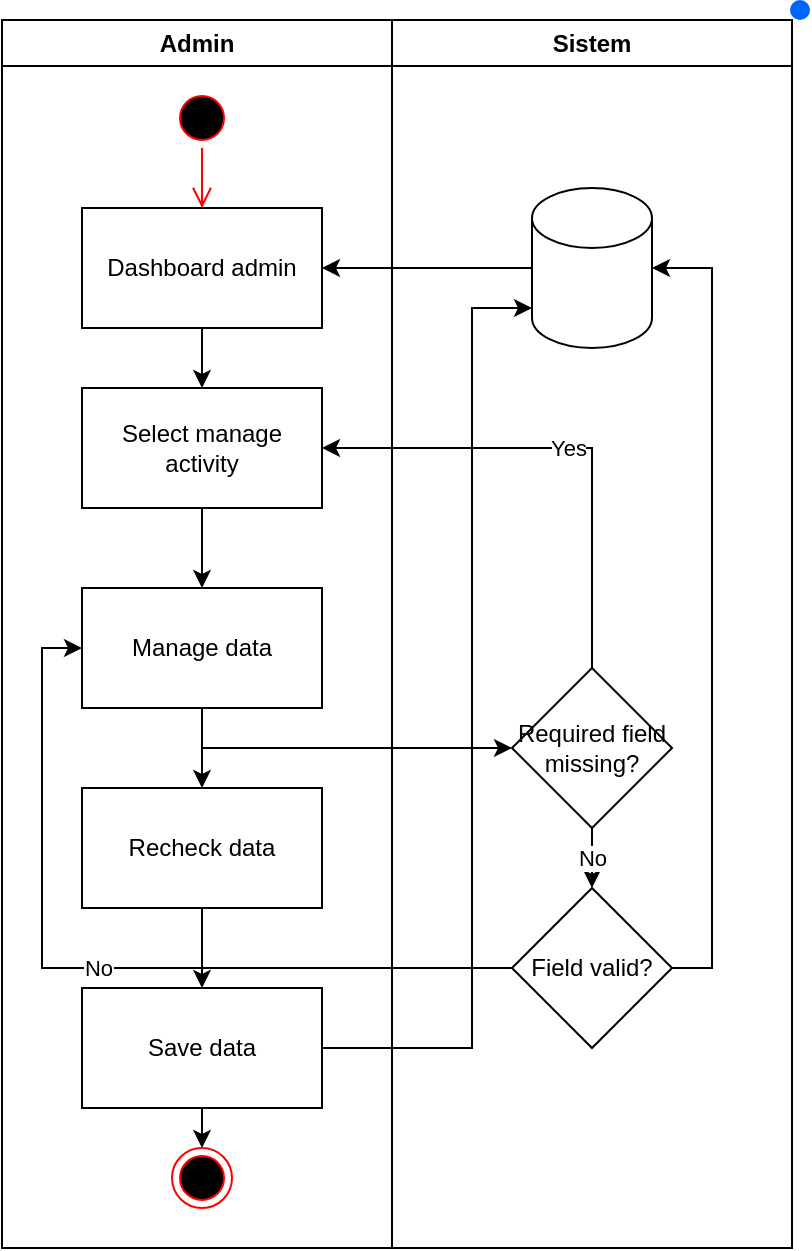<mxfile version="24.8.0" pages="5">
  <diagram id="8tC26ClsEo2-Co0cVKbt" name="Admin">
    <mxGraphModel dx="1323" dy="820" grid="1" gridSize="10" guides="1" tooltips="1" connect="1" arrows="1" fold="1" page="1" pageScale="1" pageWidth="1169" pageHeight="827" math="0" shadow="0">
      <root>
        <mxCell id="0" />
        <mxCell id="1" parent="0" />
        <mxCell id="JwMqxQmt_Y56D5Njat_4-2" value="" style="shape=ellipse;fillColor=#0065FF;strokeColor=none;html=1;sketch=0;" parent="1" vertex="1">
          <mxGeometry x="679" y="116" width="10" height="10" as="geometry" />
        </mxCell>
        <mxCell id="JwMqxQmt_Y56D5Njat_4-5" value="Admin" style="swimlane;whiteSpace=wrap;html=1;startSize=23;" parent="1" vertex="1">
          <mxGeometry x="285" y="126" width="195" height="614" as="geometry" />
        </mxCell>
        <mxCell id="JwMqxQmt_Y56D5Njat_4-1" style="rounded=0;orthogonalLoop=1;jettySize=auto;html=1;entryX=0.5;entryY=0;entryDx=0;entryDy=0;" parent="JwMqxQmt_Y56D5Njat_4-5" target="JwMqxQmt_Y56D5Njat_4-6" edge="1">
          <mxGeometry relative="1" as="geometry">
            <mxPoint x="505" y="158" as="targetPoint" />
            <mxPoint x="100" y="128" as="sourcePoint" />
          </mxGeometry>
        </mxCell>
        <mxCell id="JwMqxQmt_Y56D5Njat_4-33" style="edgeStyle=orthogonalEdgeStyle;rounded=0;orthogonalLoop=1;jettySize=auto;html=1;exitX=0.5;exitY=1;exitDx=0;exitDy=0;entryX=0.5;entryY=0;entryDx=0;entryDy=0;" parent="JwMqxQmt_Y56D5Njat_4-5" source="JwMqxQmt_Y56D5Njat_4-6" target="JwMqxQmt_Y56D5Njat_4-29" edge="1">
          <mxGeometry relative="1" as="geometry" />
        </mxCell>
        <mxCell id="JwMqxQmt_Y56D5Njat_4-6" value="Dashboard admin" style="rounded=0;whiteSpace=wrap;html=1;" parent="JwMqxQmt_Y56D5Njat_4-5" vertex="1">
          <mxGeometry x="40" y="94" width="120" height="60" as="geometry" />
        </mxCell>
        <mxCell id="JwMqxQmt_Y56D5Njat_4-34" style="edgeStyle=orthogonalEdgeStyle;rounded=0;orthogonalLoop=1;jettySize=auto;html=1;exitX=0.5;exitY=1;exitDx=0;exitDy=0;entryX=0.5;entryY=0;entryDx=0;entryDy=0;" parent="JwMqxQmt_Y56D5Njat_4-5" source="JwMqxQmt_Y56D5Njat_4-29" target="JwMqxQmt_Y56D5Njat_4-30" edge="1">
          <mxGeometry relative="1" as="geometry" />
        </mxCell>
        <mxCell id="JwMqxQmt_Y56D5Njat_4-29" value="Select manage activity" style="rounded=0;whiteSpace=wrap;html=1;" parent="JwMqxQmt_Y56D5Njat_4-5" vertex="1">
          <mxGeometry x="40" y="184" width="120" height="60" as="geometry" />
        </mxCell>
        <mxCell id="1XRgQqs-UzZ-bd271j_c-6" style="edgeStyle=orthogonalEdgeStyle;rounded=0;orthogonalLoop=1;jettySize=auto;html=1;exitX=0.5;exitY=1;exitDx=0;exitDy=0;entryX=0.5;entryY=0;entryDx=0;entryDy=0;" edge="1" parent="JwMqxQmt_Y56D5Njat_4-5" source="JwMqxQmt_Y56D5Njat_4-30" target="1XRgQqs-UzZ-bd271j_c-5">
          <mxGeometry relative="1" as="geometry" />
        </mxCell>
        <mxCell id="JwMqxQmt_Y56D5Njat_4-30" value="Manage data" style="rounded=0;whiteSpace=wrap;html=1;" parent="JwMqxQmt_Y56D5Njat_4-5" vertex="1">
          <mxGeometry x="40" y="284" width="120" height="60" as="geometry" />
        </mxCell>
        <mxCell id="1XRgQqs-UzZ-bd271j_c-1" value="" style="ellipse;html=1;shape=startState;fillColor=#000000;strokeColor=#ff0000;" vertex="1" parent="JwMqxQmt_Y56D5Njat_4-5">
          <mxGeometry x="85" y="34" width="30" height="30" as="geometry" />
        </mxCell>
        <mxCell id="1XRgQqs-UzZ-bd271j_c-2" value="" style="edgeStyle=orthogonalEdgeStyle;html=1;verticalAlign=bottom;endArrow=open;endSize=8;strokeColor=#ff0000;rounded=0;entryX=0.5;entryY=0;entryDx=0;entryDy=0;" edge="1" source="1XRgQqs-UzZ-bd271j_c-1" parent="JwMqxQmt_Y56D5Njat_4-5" target="JwMqxQmt_Y56D5Njat_4-6">
          <mxGeometry relative="1" as="geometry">
            <mxPoint x="100" y="104" as="targetPoint" />
          </mxGeometry>
        </mxCell>
        <mxCell id="1XRgQqs-UzZ-bd271j_c-8" style="edgeStyle=orthogonalEdgeStyle;rounded=0;orthogonalLoop=1;jettySize=auto;html=1;exitX=0.5;exitY=1;exitDx=0;exitDy=0;entryX=0.5;entryY=0;entryDx=0;entryDy=0;" edge="1" parent="JwMqxQmt_Y56D5Njat_4-5" source="1XRgQqs-UzZ-bd271j_c-5" target="1XRgQqs-UzZ-bd271j_c-7">
          <mxGeometry relative="1" as="geometry" />
        </mxCell>
        <mxCell id="1XRgQqs-UzZ-bd271j_c-5" value="Recheck data" style="rounded=0;whiteSpace=wrap;html=1;" vertex="1" parent="JwMqxQmt_Y56D5Njat_4-5">
          <mxGeometry x="40" y="384" width="120" height="60" as="geometry" />
        </mxCell>
        <mxCell id="1XRgQqs-UzZ-bd271j_c-10" style="edgeStyle=orthogonalEdgeStyle;rounded=0;orthogonalLoop=1;jettySize=auto;html=1;exitX=0.5;exitY=1;exitDx=0;exitDy=0;entryX=0.5;entryY=0;entryDx=0;entryDy=0;" edge="1" parent="JwMqxQmt_Y56D5Njat_4-5" source="1XRgQqs-UzZ-bd271j_c-7" target="1XRgQqs-UzZ-bd271j_c-9">
          <mxGeometry relative="1" as="geometry" />
        </mxCell>
        <mxCell id="1XRgQqs-UzZ-bd271j_c-7" value="Save data" style="rounded=0;whiteSpace=wrap;html=1;" vertex="1" parent="JwMqxQmt_Y56D5Njat_4-5">
          <mxGeometry x="40" y="484" width="120" height="60" as="geometry" />
        </mxCell>
        <mxCell id="1XRgQqs-UzZ-bd271j_c-9" value="" style="ellipse;html=1;shape=endState;fillColor=#000000;strokeColor=#ff0000;" vertex="1" parent="JwMqxQmt_Y56D5Njat_4-5">
          <mxGeometry x="85" y="564" width="30" height="30" as="geometry" />
        </mxCell>
        <mxCell id="JwMqxQmt_Y56D5Njat_4-8" value="Sistem" style="swimlane;whiteSpace=wrap;html=1;startSize=23;" parent="1" vertex="1">
          <mxGeometry x="480" y="126" width="200" height="614" as="geometry" />
        </mxCell>
        <mxCell id="JwMqxQmt_Y56D5Njat_4-43" value="" style="shape=cylinder3;whiteSpace=wrap;html=1;boundedLbl=1;backgroundOutline=1;size=15;" parent="JwMqxQmt_Y56D5Njat_4-8" vertex="1">
          <mxGeometry x="70" y="84.004" width="60" height="80" as="geometry" />
        </mxCell>
        <mxCell id="JwMqxQmt_Y56D5Njat_4-31" value="Required field missing?" style="rhombus;whiteSpace=wrap;html=1;" parent="JwMqxQmt_Y56D5Njat_4-8" vertex="1">
          <mxGeometry x="60" y="324" width="80" height="80" as="geometry" />
        </mxCell>
        <mxCell id="JwMqxQmt_Y56D5Njat_4-36" value="Field valid?" style="rhombus;whiteSpace=wrap;html=1;" parent="JwMqxQmt_Y56D5Njat_4-8" vertex="1">
          <mxGeometry x="60" y="434" width="80" height="80" as="geometry" />
        </mxCell>
        <mxCell id="1XRgQqs-UzZ-bd271j_c-4" style="edgeStyle=orthogonalEdgeStyle;rounded=0;orthogonalLoop=1;jettySize=auto;html=1;exitX=1;exitY=0.5;exitDx=0;exitDy=0;entryX=1;entryY=0.5;entryDx=0;entryDy=0;entryPerimeter=0;" edge="1" parent="JwMqxQmt_Y56D5Njat_4-8" source="JwMqxQmt_Y56D5Njat_4-36" target="JwMqxQmt_Y56D5Njat_4-43">
          <mxGeometry relative="1" as="geometry" />
        </mxCell>
        <mxCell id="JwMqxQmt_Y56D5Njat_4-37" value="No" style="edgeStyle=orthogonalEdgeStyle;rounded=0;orthogonalLoop=1;jettySize=auto;html=1;exitX=0.5;exitY=1;exitDx=0;exitDy=0;entryX=0.5;entryY=0;entryDx=0;entryDy=0;" parent="JwMqxQmt_Y56D5Njat_4-8" source="JwMqxQmt_Y56D5Njat_4-31" target="JwMqxQmt_Y56D5Njat_4-36" edge="1">
          <mxGeometry relative="1" as="geometry" />
        </mxCell>
        <mxCell id="1XRgQqs-UzZ-bd271j_c-3" style="edgeStyle=orthogonalEdgeStyle;rounded=0;orthogonalLoop=1;jettySize=auto;html=1;exitX=0;exitY=0.5;exitDx=0;exitDy=0;exitPerimeter=0;entryX=1;entryY=0.5;entryDx=0;entryDy=0;" edge="1" parent="1" source="JwMqxQmt_Y56D5Njat_4-43" target="JwMqxQmt_Y56D5Njat_4-6">
          <mxGeometry relative="1" as="geometry" />
        </mxCell>
        <mxCell id="JwMqxQmt_Y56D5Njat_4-32" value="Yes" style="edgeStyle=orthogonalEdgeStyle;rounded=0;orthogonalLoop=1;jettySize=auto;html=1;exitX=0.5;exitY=0;exitDx=0;exitDy=0;entryX=1;entryY=0.5;entryDx=0;entryDy=0;" parent="1" source="JwMqxQmt_Y56D5Njat_4-31" target="JwMqxQmt_Y56D5Njat_4-29" edge="1">
          <mxGeometry relative="1" as="geometry" />
        </mxCell>
        <mxCell id="JwMqxQmt_Y56D5Njat_4-35" style="edgeStyle=orthogonalEdgeStyle;rounded=0;orthogonalLoop=1;jettySize=auto;html=1;exitX=0.5;exitY=1;exitDx=0;exitDy=0;entryX=0;entryY=0.5;entryDx=0;entryDy=0;" parent="1" source="JwMqxQmt_Y56D5Njat_4-30" target="JwMqxQmt_Y56D5Njat_4-31" edge="1">
          <mxGeometry relative="1" as="geometry" />
        </mxCell>
        <mxCell id="JwMqxQmt_Y56D5Njat_4-48" value="No" style="edgeStyle=orthogonalEdgeStyle;rounded=0;orthogonalLoop=1;jettySize=auto;html=1;exitX=0;exitY=0.5;exitDx=0;exitDy=0;entryX=0;entryY=0.5;entryDx=0;entryDy=0;" parent="1" source="JwMqxQmt_Y56D5Njat_4-36" target="JwMqxQmt_Y56D5Njat_4-30" edge="1">
          <mxGeometry relative="1" as="geometry" />
        </mxCell>
        <mxCell id="1XRgQqs-UzZ-bd271j_c-11" style="edgeStyle=orthogonalEdgeStyle;rounded=0;orthogonalLoop=1;jettySize=auto;html=1;exitX=1;exitY=0.5;exitDx=0;exitDy=0;" edge="1" parent="1" source="1XRgQqs-UzZ-bd271j_c-7" target="JwMqxQmt_Y56D5Njat_4-43">
          <mxGeometry relative="1" as="geometry">
            <Array as="points">
              <mxPoint x="520" y="640" />
              <mxPoint x="520" y="270" />
            </Array>
          </mxGeometry>
        </mxCell>
      </root>
    </mxGraphModel>
  </diagram>
  <diagram id="e9x-ypCDZqfsR1Ki2qau" name="Master/Manager">
    <mxGraphModel dx="2269" dy="1406" grid="1" gridSize="10" guides="1" tooltips="1" connect="1" arrows="1" fold="1" page="1" pageScale="1" pageWidth="1169" pageHeight="827" math="0" shadow="0">
      <root>
        <mxCell id="0" />
        <mxCell id="1" parent="0" />
        <mxCell id="AsC6y36t0QVWrOdWewEa-1" style="rounded=0;orthogonalLoop=1;jettySize=auto;html=1;entryX=0.5;entryY=0;entryDx=0;entryDy=0;" edge="1" parent="1" target="AsC6y36t0QVWrOdWewEa-5">
          <mxGeometry relative="1" as="geometry">
            <mxPoint x="790" y="365" as="targetPoint" />
            <mxPoint x="385" y="335" as="sourcePoint" />
          </mxGeometry>
        </mxCell>
        <mxCell id="AsC6y36t0QVWrOdWewEa-2" value="" style="shape=ellipse;fillColor=#0065FF;strokeColor=none;html=1;sketch=0;" vertex="1" parent="1">
          <mxGeometry x="679" y="236" width="10" height="10" as="geometry" />
        </mxCell>
        <mxCell id="AsC6y36t0QVWrOdWewEa-3" value="Master" style="swimlane;whiteSpace=wrap;html=1;startSize=23;" vertex="1" parent="1">
          <mxGeometry x="285" y="246" width="200" height="364" as="geometry" />
        </mxCell>
        <mxCell id="AsC6y36t0QVWrOdWewEa-4" style="edgeStyle=orthogonalEdgeStyle;rounded=0;orthogonalLoop=1;jettySize=auto;html=1;exitX=0.5;exitY=1;exitDx=0;exitDy=0;entryX=0.5;entryY=0;entryDx=0;entryDy=0;" edge="1" parent="AsC6y36t0QVWrOdWewEa-3" source="AsC6y36t0QVWrOdWewEa-5" target="AsC6y36t0QVWrOdWewEa-7">
          <mxGeometry relative="1" as="geometry" />
        </mxCell>
        <mxCell id="AsC6y36t0QVWrOdWewEa-5" value="Dashboard master" style="rounded=0;whiteSpace=wrap;html=1;" vertex="1" parent="AsC6y36t0QVWrOdWewEa-3">
          <mxGeometry x="40" y="55" width="120" height="60" as="geometry" />
        </mxCell>
        <mxCell id="AsC6y36t0QVWrOdWewEa-6" style="edgeStyle=orthogonalEdgeStyle;rounded=0;orthogonalLoop=1;jettySize=auto;html=1;exitX=0.5;exitY=1;exitDx=0;exitDy=0;entryX=0.5;entryY=0;entryDx=0;entryDy=0;" edge="1" parent="AsC6y36t0QVWrOdWewEa-3" source="AsC6y36t0QVWrOdWewEa-7" target="AsC6y36t0QVWrOdWewEa-8">
          <mxGeometry relative="1" as="geometry" />
        </mxCell>
        <mxCell id="AsC6y36t0QVWrOdWewEa-7" value="Get all data employee and admin" style="rounded=0;whiteSpace=wrap;html=1;" vertex="1" parent="AsC6y36t0QVWrOdWewEa-3">
          <mxGeometry x="40" y="152" width="120" height="60" as="geometry" />
        </mxCell>
        <mxCell id="AsC6y36t0QVWrOdWewEa-8" value="Print report" style="rounded=0;whiteSpace=wrap;html=1;" vertex="1" parent="AsC6y36t0QVWrOdWewEa-3">
          <mxGeometry x="40" y="245" width="120" height="60" as="geometry" />
        </mxCell>
        <mxCell id="AsC6y36t0QVWrOdWewEa-9" value="Sistem" style="swimlane;whiteSpace=wrap;html=1;startSize=23;" vertex="1" parent="1">
          <mxGeometry x="485" y="246" width="200" height="364" as="geometry" />
        </mxCell>
        <mxCell id="AsC6y36t0QVWrOdWewEa-13" value="Get data" style="rounded=0;whiteSpace=wrap;html=1;" vertex="1" parent="AsC6y36t0QVWrOdWewEa-9">
          <mxGeometry x="40" y="55" width="120" height="60" as="geometry" />
        </mxCell>
        <mxCell id="AsC6y36t0QVWrOdWewEa-14" value="Database" style="swimlane;whiteSpace=wrap;html=1;startSize=23;" vertex="1" parent="1">
          <mxGeometry x="685" y="246" width="200" height="364" as="geometry" />
        </mxCell>
        <mxCell id="AsC6y36t0QVWrOdWewEa-16" value="" style="shape=cylinder3;whiteSpace=wrap;html=1;boundedLbl=1;backgroundOutline=1;size=15;" vertex="1" parent="AsC6y36t0QVWrOdWewEa-14">
          <mxGeometry x="70" y="45.004" width="60" height="80" as="geometry" />
        </mxCell>
        <mxCell id="AsC6y36t0QVWrOdWewEa-21" style="edgeStyle=orthogonalEdgeStyle;rounded=0;orthogonalLoop=1;jettySize=auto;html=1;exitX=0;exitY=0.5;exitDx=0;exitDy=0;entryX=1;entryY=0.5;entryDx=0;entryDy=0;" edge="1" parent="1" source="AsC6y36t0QVWrOdWewEa-13" target="AsC6y36t0QVWrOdWewEa-5">
          <mxGeometry relative="1" as="geometry" />
        </mxCell>
        <mxCell id="AsC6y36t0QVWrOdWewEa-22" style="edgeStyle=orthogonalEdgeStyle;rounded=0;orthogonalLoop=1;jettySize=auto;html=1;exitX=0;exitY=0.5;exitDx=0;exitDy=0;exitPerimeter=0;" edge="1" parent="1" source="AsC6y36t0QVWrOdWewEa-16" target="AsC6y36t0QVWrOdWewEa-13">
          <mxGeometry relative="1" as="geometry" />
        </mxCell>
        <mxCell id="AsC6y36t0QVWrOdWewEa-24" style="rounded=0;orthogonalLoop=1;jettySize=auto;html=1;entryX=0.5;entryY=0;entryDx=0;entryDy=0;" edge="1" target="AsC6y36t0QVWrOdWewEa-28" parent="1">
          <mxGeometry relative="1" as="geometry">
            <mxPoint x="790" y="1157" as="targetPoint" />
            <mxPoint x="385" y="1127" as="sourcePoint" />
          </mxGeometry>
        </mxCell>
        <mxCell id="AsC6y36t0QVWrOdWewEa-25" value="" style="shape=ellipse;fillColor=#0065FF;strokeColor=none;html=1;sketch=0;" vertex="1" parent="1">
          <mxGeometry x="679" y="1028" width="10" height="10" as="geometry" />
        </mxCell>
        <mxCell id="AsC6y36t0QVWrOdWewEa-26" value="Master" style="swimlane;whiteSpace=wrap;html=1;startSize=23;" vertex="1" parent="1">
          <mxGeometry x="285" y="1038" width="200" height="446" as="geometry" />
        </mxCell>
        <mxCell id="AsC6y36t0QVWrOdWewEa-27" style="edgeStyle=orthogonalEdgeStyle;rounded=0;orthogonalLoop=1;jettySize=auto;html=1;exitX=0.5;exitY=1;exitDx=0;exitDy=0;entryX=0.5;entryY=0;entryDx=0;entryDy=0;" edge="1" parent="AsC6y36t0QVWrOdWewEa-26" source="AsC6y36t0QVWrOdWewEa-28" target="AsC6y36t0QVWrOdWewEa-30">
          <mxGeometry relative="1" as="geometry" />
        </mxCell>
        <mxCell id="AsC6y36t0QVWrOdWewEa-28" value="Dashboard master" style="rounded=0;whiteSpace=wrap;html=1;" vertex="1" parent="AsC6y36t0QVWrOdWewEa-26">
          <mxGeometry x="40" y="55" width="120" height="60" as="geometry" />
        </mxCell>
        <mxCell id="AsC6y36t0QVWrOdWewEa-29" style="edgeStyle=orthogonalEdgeStyle;rounded=0;orthogonalLoop=1;jettySize=auto;html=1;exitX=0.5;exitY=1;exitDx=0;exitDy=0;entryX=0.5;entryY=0;entryDx=0;entryDy=0;" edge="1" parent="AsC6y36t0QVWrOdWewEa-26" source="AsC6y36t0QVWrOdWewEa-30" target="AsC6y36t0QVWrOdWewEa-31">
          <mxGeometry relative="1" as="geometry" />
        </mxCell>
        <mxCell id="AsC6y36t0QVWrOdWewEa-30" value="Select manage activity" style="rounded=0;whiteSpace=wrap;html=1;" vertex="1" parent="AsC6y36t0QVWrOdWewEa-26">
          <mxGeometry x="40" y="152" width="120" height="60" as="geometry" />
        </mxCell>
        <mxCell id="AsC6y36t0QVWrOdWewEa-31" value="Input data" style="rounded=0;whiteSpace=wrap;html=1;" vertex="1" parent="AsC6y36t0QVWrOdWewEa-26">
          <mxGeometry x="40" y="245" width="120" height="60" as="geometry" />
        </mxCell>
        <mxCell id="AsC6y36t0QVWrOdWewEa-32" value="Sistem" style="swimlane;whiteSpace=wrap;html=1;startSize=23;" vertex="1" parent="1">
          <mxGeometry x="485" y="1038" width="200" height="446" as="geometry" />
        </mxCell>
        <mxCell id="AsC6y36t0QVWrOdWewEa-33" value="Get data admin" style="rounded=0;whiteSpace=wrap;html=1;" vertex="1" parent="AsC6y36t0QVWrOdWewEa-32">
          <mxGeometry x="40" y="55" width="120" height="60" as="geometry" />
        </mxCell>
        <mxCell id="S3o3vnk59QfBuqaLHHI7-1" value="Required field missing?" style="rhombus;whiteSpace=wrap;html=1;" vertex="1" parent="AsC6y36t0QVWrOdWewEa-32">
          <mxGeometry x="60" y="346" width="80" height="80" as="geometry" />
        </mxCell>
        <mxCell id="AsC6y36t0QVWrOdWewEa-34" value="Database" style="swimlane;whiteSpace=wrap;html=1;startSize=23;" vertex="1" parent="1">
          <mxGeometry x="685" y="1038" width="200" height="446" as="geometry" />
        </mxCell>
        <mxCell id="AsC6y36t0QVWrOdWewEa-35" value="" style="shape=cylinder3;whiteSpace=wrap;html=1;boundedLbl=1;backgroundOutline=1;size=15;" vertex="1" parent="AsC6y36t0QVWrOdWewEa-34">
          <mxGeometry x="70" y="45.004" width="60" height="80" as="geometry" />
        </mxCell>
        <mxCell id="S3o3vnk59QfBuqaLHHI7-3" value="Save data" style="rounded=0;whiteSpace=wrap;html=1;" vertex="1" parent="AsC6y36t0QVWrOdWewEa-34">
          <mxGeometry x="40" y="356" width="120" height="60" as="geometry" />
        </mxCell>
        <mxCell id="S3o3vnk59QfBuqaLHHI7-4" style="edgeStyle=orthogonalEdgeStyle;rounded=0;orthogonalLoop=1;jettySize=auto;html=1;exitX=0.5;exitY=0;exitDx=0;exitDy=0;entryX=0.5;entryY=1;entryDx=0;entryDy=0;entryPerimeter=0;" edge="1" parent="AsC6y36t0QVWrOdWewEa-34" source="S3o3vnk59QfBuqaLHHI7-3" target="AsC6y36t0QVWrOdWewEa-35">
          <mxGeometry relative="1" as="geometry" />
        </mxCell>
        <mxCell id="AsC6y36t0QVWrOdWewEa-36" style="edgeStyle=orthogonalEdgeStyle;rounded=0;orthogonalLoop=1;jettySize=auto;html=1;exitX=0;exitY=0.5;exitDx=0;exitDy=0;entryX=1;entryY=0.5;entryDx=0;entryDy=0;" edge="1" source="AsC6y36t0QVWrOdWewEa-33" target="AsC6y36t0QVWrOdWewEa-28" parent="1">
          <mxGeometry relative="1" as="geometry" />
        </mxCell>
        <mxCell id="AsC6y36t0QVWrOdWewEa-37" style="edgeStyle=orthogonalEdgeStyle;rounded=0;orthogonalLoop=1;jettySize=auto;html=1;exitX=0;exitY=0.5;exitDx=0;exitDy=0;exitPerimeter=0;" edge="1" source="AsC6y36t0QVWrOdWewEa-35" target="AsC6y36t0QVWrOdWewEa-33" parent="1">
          <mxGeometry relative="1" as="geometry" />
        </mxCell>
        <mxCell id="AsC6y36t0QVWrOdWewEa-38" value="Print Report" style="text;html=1;align=center;verticalAlign=middle;whiteSpace=wrap;rounded=0;" vertex="1" parent="1">
          <mxGeometry x="535" y="216" width="100" height="30" as="geometry" />
        </mxCell>
        <mxCell id="AsC6y36t0QVWrOdWewEa-39" value="Manage admin" style="text;html=1;align=center;verticalAlign=middle;whiteSpace=wrap;rounded=0;" vertex="1" parent="1">
          <mxGeometry x="535" y="998" width="100" height="30" as="geometry" />
        </mxCell>
        <mxCell id="S3o3vnk59QfBuqaLHHI7-6" style="edgeStyle=orthogonalEdgeStyle;rounded=0;orthogonalLoop=1;jettySize=auto;html=1;exitX=0.5;exitY=1;exitDx=0;exitDy=0;entryX=0.5;entryY=0;entryDx=0;entryDy=0;" edge="1" parent="1" source="AsC6y36t0QVWrOdWewEa-31" target="S3o3vnk59QfBuqaLHHI7-1">
          <mxGeometry relative="1" as="geometry" />
        </mxCell>
        <mxCell id="S3o3vnk59QfBuqaLHHI7-10" value="No" style="edgeStyle=orthogonalEdgeStyle;rounded=0;orthogonalLoop=1;jettySize=auto;html=1;exitX=1;exitY=0.5;exitDx=0;exitDy=0;entryX=0;entryY=0.5;entryDx=0;entryDy=0;" edge="1" parent="1" source="S3o3vnk59QfBuqaLHHI7-1" target="S3o3vnk59QfBuqaLHHI7-3">
          <mxGeometry relative="1" as="geometry" />
        </mxCell>
        <mxCell id="S3o3vnk59QfBuqaLHHI7-11" value="Yes" style="edgeStyle=orthogonalEdgeStyle;rounded=0;orthogonalLoop=1;jettySize=auto;html=1;exitX=0;exitY=0.5;exitDx=0;exitDy=0;entryX=0;entryY=0.5;entryDx=0;entryDy=0;" edge="1" parent="1" source="S3o3vnk59QfBuqaLHHI7-1" target="AsC6y36t0QVWrOdWewEa-31">
          <mxGeometry relative="1" as="geometry" />
        </mxCell>
      </root>
    </mxGraphModel>
  </diagram>
  <diagram name="Login" id="3whUmSvMhyh-sEe3zOAG">
    <mxGraphModel dx="794" dy="492" grid="1" gridSize="10" guides="1" tooltips="1" connect="1" arrows="1" fold="1" page="1" pageScale="1" pageWidth="1169" pageHeight="827" background="#ffffff" math="0" shadow="0">
      <root>
        <mxCell id="0" />
        <mxCell id="1" parent="0" />
        <mxCell id="QMxyw_xBsR0rf_ZR0Ty5-9" style="rounded=0;orthogonalLoop=1;jettySize=auto;html=1;entryX=0.5;entryY=0;entryDx=0;entryDy=0;" parent="1" target="QMxyw_xBsR0rf_ZR0Ty5-11" edge="1">
          <mxGeometry relative="1" as="geometry">
            <mxPoint x="790" y="154" as="targetPoint" />
            <mxPoint x="385" y="124" as="sourcePoint" />
          </mxGeometry>
        </mxCell>
        <mxCell id="QMxyw_xBsR0rf_ZR0Ty5-3" value="" style="shape=ellipse;fillColor=#0065FF;strokeColor=none;html=1;sketch=0;" parent="1" vertex="1">
          <mxGeometry x="679" y="44" width="10" height="10" as="geometry" />
        </mxCell>
        <mxCell id="QMxyw_xBsR0rf_ZR0Ty5-10" style="edgeStyle=orthogonalEdgeStyle;rounded=0;orthogonalLoop=1;jettySize=auto;html=1;exitX=0.5;exitY=1;exitDx=0;exitDy=0;entryX=0.5;entryY=0;entryDx=0;entryDy=0;" parent="1" source="QMxyw_xBsR0rf_ZR0Ty5-5" target="QMxyw_xBsR0rf_ZR0Ty5-7" edge="1">
          <mxGeometry relative="1" as="geometry">
            <Array as="points">
              <mxPoint x="775" y="264" />
              <mxPoint x="585" y="264" />
            </Array>
          </mxGeometry>
        </mxCell>
        <mxCell id="QMxyw_xBsR0rf_ZR0Ty5-16" value="Yes" style="edgeLabel;html=1;align=center;verticalAlign=middle;resizable=0;points=[];" parent="QMxyw_xBsR0rf_ZR0Ty5-10" vertex="1" connectable="0">
          <mxGeometry x="-0.352" y="1" relative="1" as="geometry">
            <mxPoint y="5" as="offset" />
          </mxGeometry>
        </mxCell>
        <mxCell id="S9p_W8L4kDU-hchcXh-H-1" value="User" style="swimlane;whiteSpace=wrap;html=1;" parent="1" vertex="1">
          <mxGeometry x="285" y="54" width="200" height="730" as="geometry" />
        </mxCell>
        <mxCell id="QMxyw_xBsR0rf_ZR0Ty5-11" value="Dashboard login" style="rounded=0;whiteSpace=wrap;html=1;" parent="S9p_W8L4kDU-hchcXh-H-1" vertex="1">
          <mxGeometry x="40" y="30" width="120" height="60" as="geometry" />
        </mxCell>
        <mxCell id="S9p_W8L4kDU-hchcXh-H-10" value="Get Token&amp;nbsp;" style="rounded=0;whiteSpace=wrap;html=1;" parent="S9p_W8L4kDU-hchcXh-H-1" vertex="1">
          <mxGeometry x="40" y="305" width="120" height="60" as="geometry" />
        </mxCell>
        <mxCell id="S9p_W8L4kDU-hchcXh-H-2" value="Sistem" style="swimlane;whiteSpace=wrap;html=1;startSize=23;" parent="1" vertex="1">
          <mxGeometry x="485" y="54" width="200" height="730" as="geometry" />
        </mxCell>
        <mxCell id="QMxyw_xBsR0rf_ZR0Ty5-7" value="Create Token&amp;nbsp;" style="rounded=0;whiteSpace=wrap;html=1;" parent="S9p_W8L4kDU-hchcXh-H-2" vertex="1">
          <mxGeometry x="40" y="230" width="120" height="60" as="geometry" />
        </mxCell>
        <mxCell id="S9p_W8L4kDU-hchcXh-H-6" value="Validation failed" style="rounded=0;whiteSpace=wrap;html=1;" parent="S9p_W8L4kDU-hchcXh-H-2" vertex="1">
          <mxGeometry x="40" y="130" width="120" height="60" as="geometry" />
        </mxCell>
        <mxCell id="QMxyw_xBsR0rf_ZR0Ty5-6" value="Token valid?" style="rhombus;whiteSpace=wrap;html=1;" parent="S9p_W8L4kDU-hchcXh-H-2" vertex="1">
          <mxGeometry x="60" y="400" width="80" height="80" as="geometry" />
        </mxCell>
        <mxCell id="QMxyw_xBsR0rf_ZR0Ty5-8" value="Token expired?" style="rhombus;whiteSpace=wrap;html=1;" parent="S9p_W8L4kDU-hchcXh-H-2" vertex="1">
          <mxGeometry x="60" y="520" width="80" height="80" as="geometry" />
        </mxCell>
        <mxCell id="QMxyw_xBsR0rf_ZR0Ty5-18" value="Yes" style="edgeStyle=orthogonalEdgeStyle;rounded=0;orthogonalLoop=1;jettySize=auto;html=1;exitX=0.5;exitY=1;exitDx=0;exitDy=0;entryX=0.5;entryY=0;entryDx=0;entryDy=0;" parent="S9p_W8L4kDU-hchcXh-H-2" source="QMxyw_xBsR0rf_ZR0Ty5-6" target="QMxyw_xBsR0rf_ZR0Ty5-8" edge="1">
          <mxGeometry relative="1" as="geometry" />
        </mxCell>
        <mxCell id="QMxyw_xBsR0rf_ZR0Ty5-22" value="Login success" style="rounded=0;whiteSpace=wrap;html=1;" parent="S9p_W8L4kDU-hchcXh-H-2" vertex="1">
          <mxGeometry x="40" y="630" width="120" height="60" as="geometry" />
        </mxCell>
        <mxCell id="QMxyw_xBsR0rf_ZR0Ty5-23" value="No" style="edgeStyle=orthogonalEdgeStyle;rounded=0;orthogonalLoop=1;jettySize=auto;html=1;exitX=0.5;exitY=1;exitDx=0;exitDy=0;entryX=0.5;entryY=0;entryDx=0;entryDy=0;" parent="S9p_W8L4kDU-hchcXh-H-2" source="QMxyw_xBsR0rf_ZR0Ty5-8" target="QMxyw_xBsR0rf_ZR0Ty5-22" edge="1">
          <mxGeometry relative="1" as="geometry" />
        </mxCell>
        <mxCell id="QMxyw_xBsR0rf_ZR0Ty5-29" value="" style="ellipse;html=1;shape=endState;fillColor=#000000;strokeColor=#ff0000;" parent="S9p_W8L4kDU-hchcXh-H-2" vertex="1">
          <mxGeometry x="89.5" y="700" width="21" height="20" as="geometry" />
        </mxCell>
        <mxCell id="QMxyw_xBsR0rf_ZR0Ty5-30" style="edgeStyle=orthogonalEdgeStyle;rounded=0;orthogonalLoop=1;jettySize=auto;html=1;exitX=0.5;exitY=1;exitDx=0;exitDy=0;entryX=0.5;entryY=0;entryDx=0;entryDy=0;" parent="S9p_W8L4kDU-hchcXh-H-2" source="QMxyw_xBsR0rf_ZR0Ty5-22" target="QMxyw_xBsR0rf_ZR0Ty5-29" edge="1">
          <mxGeometry relative="1" as="geometry" />
        </mxCell>
        <mxCell id="S9p_W8L4kDU-hchcXh-H-3" value="Database" style="swimlane;whiteSpace=wrap;html=1;startSize=23;" parent="1" vertex="1">
          <mxGeometry x="685" y="54" width="200" height="730" as="geometry" />
        </mxCell>
        <mxCell id="QMxyw_xBsR0rf_ZR0Ty5-5" value="user and password valid?" style="rhombus;whiteSpace=wrap;html=1;" parent="S9p_W8L4kDU-hchcXh-H-3" vertex="1">
          <mxGeometry x="50" y="120" width="80" height="80" as="geometry" />
        </mxCell>
        <mxCell id="S9p_W8L4kDU-hchcXh-H-7" value="No" style="edgeStyle=orthogonalEdgeStyle;rounded=0;orthogonalLoop=1;jettySize=auto;html=1;exitX=0;exitY=0.5;exitDx=0;exitDy=0;entryX=1;entryY=0.5;entryDx=0;entryDy=0;" parent="1" source="QMxyw_xBsR0rf_ZR0Ty5-5" target="S9p_W8L4kDU-hchcXh-H-6" edge="1">
          <mxGeometry relative="1" as="geometry" />
        </mxCell>
        <mxCell id="S9p_W8L4kDU-hchcXh-H-8" style="edgeStyle=orthogonalEdgeStyle;rounded=0;orthogonalLoop=1;jettySize=auto;html=1;exitX=1;exitY=0.5;exitDx=0;exitDy=0;entryX=0.5;entryY=0;entryDx=0;entryDy=0;" parent="1" source="QMxyw_xBsR0rf_ZR0Ty5-11" target="QMxyw_xBsR0rf_ZR0Ty5-5" edge="1">
          <mxGeometry relative="1" as="geometry" />
        </mxCell>
        <mxCell id="S9p_W8L4kDU-hchcXh-H-9" style="edgeStyle=orthogonalEdgeStyle;rounded=0;orthogonalLoop=1;jettySize=auto;html=1;exitX=0;exitY=0.5;exitDx=0;exitDy=0;entryX=0.5;entryY=1;entryDx=0;entryDy=0;" parent="1" source="S9p_W8L4kDU-hchcXh-H-6" target="QMxyw_xBsR0rf_ZR0Ty5-11" edge="1">
          <mxGeometry relative="1" as="geometry" />
        </mxCell>
        <mxCell id="S9p_W8L4kDU-hchcXh-H-12" style="edgeStyle=orthogonalEdgeStyle;rounded=0;orthogonalLoop=1;jettySize=auto;html=1;exitX=0;exitY=0.5;exitDx=0;exitDy=0;entryX=0.5;entryY=0;entryDx=0;entryDy=0;" parent="1" source="QMxyw_xBsR0rf_ZR0Ty5-7" target="S9p_W8L4kDU-hchcXh-H-10" edge="1">
          <mxGeometry relative="1" as="geometry" />
        </mxCell>
        <mxCell id="S9p_W8L4kDU-hchcXh-H-13" style="edgeStyle=orthogonalEdgeStyle;rounded=0;orthogonalLoop=1;jettySize=auto;html=1;exitX=0.5;exitY=1;exitDx=0;exitDy=0;entryX=0.5;entryY=0;entryDx=0;entryDy=0;" parent="1" source="S9p_W8L4kDU-hchcXh-H-10" target="QMxyw_xBsR0rf_ZR0Ty5-6" edge="1">
          <mxGeometry relative="1" as="geometry">
            <Array as="points">
              <mxPoint x="385" y="434" />
              <mxPoint x="585" y="434" />
            </Array>
          </mxGeometry>
        </mxCell>
        <mxCell id="S9p_W8L4kDU-hchcXh-H-15" style="edgeStyle=orthogonalEdgeStyle;rounded=0;orthogonalLoop=1;jettySize=auto;html=1;exitX=0;exitY=0.5;exitDx=0;exitDy=0;entryX=0;entryY=0.5;entryDx=0;entryDy=0;" parent="1" source="QMxyw_xBsR0rf_ZR0Ty5-6" target="QMxyw_xBsR0rf_ZR0Ty5-11" edge="1">
          <mxGeometry relative="1" as="geometry" />
        </mxCell>
        <mxCell id="S9p_W8L4kDU-hchcXh-H-16" value="No" style="edgeLabel;html=1;align=center;verticalAlign=middle;resizable=0;points=[];" parent="S9p_W8L4kDU-hchcXh-H-15" vertex="1" connectable="0">
          <mxGeometry x="-0.598" y="4" relative="1" as="geometry">
            <mxPoint as="offset" />
          </mxGeometry>
        </mxCell>
        <mxCell id="S9p_W8L4kDU-hchcXh-H-19" style="edgeStyle=orthogonalEdgeStyle;rounded=0;orthogonalLoop=1;jettySize=auto;html=1;exitX=0;exitY=0.5;exitDx=0;exitDy=0;entryX=0;entryY=0.5;entryDx=0;entryDy=0;" parent="1" source="QMxyw_xBsR0rf_ZR0Ty5-8" target="QMxyw_xBsR0rf_ZR0Ty5-11" edge="1">
          <mxGeometry relative="1" as="geometry" />
        </mxCell>
        <mxCell id="S9p_W8L4kDU-hchcXh-H-20" value="Yes" style="edgeLabel;html=1;align=center;verticalAlign=middle;resizable=0;points=[];" parent="S9p_W8L4kDU-hchcXh-H-19" vertex="1" connectable="0">
          <mxGeometry x="-0.698" relative="1" as="geometry">
            <mxPoint as="offset" />
          </mxGeometry>
        </mxCell>
      </root>
    </mxGraphModel>
  </diagram>
  <diagram id="Fb7nosNftDVFWxbt0DaZ" name="Logout">
    <mxGraphModel dx="1444" dy="895" grid="1" gridSize="10" guides="1" tooltips="1" connect="1" arrows="1" fold="1" page="1" pageScale="1" pageWidth="1169" pageHeight="827" math="0" shadow="0">
      <root>
        <mxCell id="0" />
        <mxCell id="1" parent="0" />
        <mxCell id="20vfchTj9ZY9xTdE1iKK-1" style="rounded=0;orthogonalLoop=1;jettySize=auto;html=1;entryX=0.5;entryY=0;entryDx=0;entryDy=0;" parent="1" target="20vfchTj9ZY9xTdE1iKK-6" edge="1">
          <mxGeometry relative="1" as="geometry">
            <mxPoint x="789" y="301" as="targetPoint" />
            <mxPoint x="384" y="271" as="sourcePoint" />
          </mxGeometry>
        </mxCell>
        <mxCell id="20vfchTj9ZY9xTdE1iKK-2" value="" style="shape=ellipse;fillColor=#0065FF;strokeColor=none;html=1;sketch=0;" parent="1" vertex="1">
          <mxGeometry x="678" y="191" width="10" height="10" as="geometry" />
        </mxCell>
        <mxCell id="20vfchTj9ZY9xTdE1iKK-5" value="User" style="swimlane;whiteSpace=wrap;html=1;" parent="1" vertex="1">
          <mxGeometry x="284" y="201" width="200" height="436" as="geometry" />
        </mxCell>
        <mxCell id="20vfchTj9ZY9xTdE1iKK-6" value="Dashboard" style="rounded=0;whiteSpace=wrap;html=1;" parent="20vfchTj9ZY9xTdE1iKK-5" vertex="1">
          <mxGeometry x="40" y="36" width="120" height="60" as="geometry" />
        </mxCell>
        <mxCell id="kJV2Kv6NHK5ET_X88Nlh-17" value="Logout success" style="rounded=0;whiteSpace=wrap;html=1;" parent="20vfchTj9ZY9xTdE1iKK-5" vertex="1">
          <mxGeometry x="40" y="359" width="120" height="60" as="geometry" />
        </mxCell>
        <mxCell id="20vfchTj9ZY9xTdE1iKK-8" value="Sistem" style="swimlane;whiteSpace=wrap;html=1;startSize=23;" parent="1" vertex="1">
          <mxGeometry x="484" y="201" width="200" height="436" as="geometry" />
        </mxCell>
        <mxCell id="kJV2Kv6NHK5ET_X88Nlh-15" value="Confirm?" style="rhombus;whiteSpace=wrap;html=1;" parent="20vfchTj9ZY9xTdE1iKK-8" vertex="1">
          <mxGeometry x="66" y="229" width="80" height="80" as="geometry" />
        </mxCell>
        <mxCell id="20vfchTj9ZY9xTdE1iKK-18" value="Database" style="swimlane;whiteSpace=wrap;html=1;startSize=23;" parent="1" vertex="1">
          <mxGeometry x="684" y="201" width="200" height="436" as="geometry" />
        </mxCell>
        <mxCell id="kJV2Kv6NHK5ET_X88Nlh-6" value="Logout button" style="rounded=0;whiteSpace=wrap;html=1;" parent="1" vertex="1">
          <mxGeometry x="324" y="329" width="120" height="60" as="geometry" />
        </mxCell>
        <mxCell id="kJV2Kv6NHK5ET_X88Nlh-19" style="edgeStyle=orthogonalEdgeStyle;rounded=0;orthogonalLoop=1;jettySize=auto;html=1;exitX=0.5;exitY=1;exitDx=0;exitDy=0;entryX=0.5;entryY=0;entryDx=0;entryDy=0;" parent="1" source="kJV2Kv6NHK5ET_X88Nlh-6" target="kJV2Kv6NHK5ET_X88Nlh-15" edge="1">
          <mxGeometry relative="1" as="geometry" />
        </mxCell>
        <mxCell id="20vfchTj9ZY9xTdE1iKK-33" style="edgeStyle=orthogonalEdgeStyle;rounded=0;orthogonalLoop=1;jettySize=auto;html=1;exitX=0.5;exitY=1;exitDx=0;exitDy=0;" parent="1" source="20vfchTj9ZY9xTdE1iKK-6" target="kJV2Kv6NHK5ET_X88Nlh-6" edge="1">
          <mxGeometry relative="1" as="geometry" />
        </mxCell>
        <mxCell id="20vfchTj9ZY9xTdE1iKK-32" value="No" style="edgeStyle=orthogonalEdgeStyle;rounded=0;orthogonalLoop=1;jettySize=auto;html=1;exitX=0;exitY=0.5;exitDx=0;exitDy=0;entryX=0;entryY=0.5;entryDx=0;entryDy=0;" parent="1" source="kJV2Kv6NHK5ET_X88Nlh-15" target="20vfchTj9ZY9xTdE1iKK-6" edge="1">
          <mxGeometry relative="1" as="geometry" />
        </mxCell>
        <mxCell id="kJV2Kv6NHK5ET_X88Nlh-13" style="edgeStyle=orthogonalEdgeStyle;rounded=0;orthogonalLoop=1;jettySize=auto;html=1;exitX=0.5;exitY=1;exitDx=0;exitDy=0;entryX=0.5;entryY=0;entryDx=0;entryDy=0;" parent="1" source="kJV2Kv6NHK5ET_X88Nlh-15" target="kJV2Kv6NHK5ET_X88Nlh-17" edge="1">
          <mxGeometry relative="1" as="geometry" />
        </mxCell>
        <mxCell id="kJV2Kv6NHK5ET_X88Nlh-14" value="Yes" style="edgeLabel;html=1;align=center;verticalAlign=middle;resizable=0;points=[];" parent="kJV2Kv6NHK5ET_X88Nlh-13" vertex="1" connectable="0">
          <mxGeometry x="-0.044" y="1" relative="1" as="geometry">
            <mxPoint as="offset" />
          </mxGeometry>
        </mxCell>
      </root>
    </mxGraphModel>
  </diagram>
  <diagram id="7Obp1N1EWrpqpENSHnfT" name="Guest">
    <mxGraphModel dx="635" dy="394" grid="1" gridSize="10" guides="1" tooltips="1" connect="1" arrows="1" fold="1" page="1" pageScale="1" pageWidth="1169" pageHeight="827" math="0" shadow="0">
      <root>
        <mxCell id="0" />
        <mxCell id="1" parent="0" />
        <mxCell id="VpqCs002Bsf-uTujXTE4-1" style="rounded=0;orthogonalLoop=1;jettySize=auto;html=1;entryX=0.5;entryY=0;entryDx=0;entryDy=0;" edge="1" parent="1" target="VpqCs002Bsf-uTujXTE4-5">
          <mxGeometry relative="1" as="geometry">
            <mxPoint x="790" y="245" as="targetPoint" />
            <mxPoint x="385" y="215" as="sourcePoint" />
          </mxGeometry>
        </mxCell>
        <mxCell id="VpqCs002Bsf-uTujXTE4-2" value="" style="shape=ellipse;fillColor=#0065FF;strokeColor=none;html=1;sketch=0;" vertex="1" parent="1">
          <mxGeometry x="679" y="116" width="10" height="10" as="geometry" />
        </mxCell>
        <mxCell id="VpqCs002Bsf-uTujXTE4-3" value="Guest" style="swimlane;whiteSpace=wrap;html=1;startSize=23;" vertex="1" parent="1">
          <mxGeometry x="285" y="126" width="200" height="586" as="geometry" />
        </mxCell>
        <mxCell id="VpqCs002Bsf-uTujXTE4-4" style="edgeStyle=orthogonalEdgeStyle;rounded=0;orthogonalLoop=1;jettySize=auto;html=1;exitX=0.5;exitY=1;exitDx=0;exitDy=0;entryX=0.5;entryY=0;entryDx=0;entryDy=0;" edge="1" parent="VpqCs002Bsf-uTujXTE4-3" source="VpqCs002Bsf-uTujXTE4-5" target="VpqCs002Bsf-uTujXTE4-7">
          <mxGeometry relative="1" as="geometry" />
        </mxCell>
        <mxCell id="VpqCs002Bsf-uTujXTE4-5" value="Landing Page" style="rounded=0;whiteSpace=wrap;html=1;" vertex="1" parent="VpqCs002Bsf-uTujXTE4-3">
          <mxGeometry x="40" y="55" width="120" height="60" as="geometry" />
        </mxCell>
        <mxCell id="VpqCs002Bsf-uTujXTE4-6" style="edgeStyle=orthogonalEdgeStyle;rounded=0;orthogonalLoop=1;jettySize=auto;html=1;exitX=0.5;exitY=1;exitDx=0;exitDy=0;entryX=0.5;entryY=0;entryDx=0;entryDy=0;" edge="1" parent="VpqCs002Bsf-uTujXTE4-3" source="VpqCs002Bsf-uTujXTE4-7" target="VpqCs002Bsf-uTujXTE4-8">
          <mxGeometry relative="1" as="geometry" />
        </mxCell>
        <mxCell id="VpqCs002Bsf-uTujXTE4-7" value="See whats new" style="rounded=0;whiteSpace=wrap;html=1;" vertex="1" parent="VpqCs002Bsf-uTujXTE4-3">
          <mxGeometry x="40" y="145" width="120" height="60" as="geometry" />
        </mxCell>
        <mxCell id="VpqCs002Bsf-uTujXTE4-8" value="Select news" style="rounded=0;whiteSpace=wrap;html=1;" vertex="1" parent="VpqCs002Bsf-uTujXTE4-3">
          <mxGeometry x="40" y="245" width="120" height="60" as="geometry" />
        </mxCell>
        <mxCell id="VpqCs002Bsf-uTujXTE4-15" value="See more info" style="rounded=0;whiteSpace=wrap;html=1;" vertex="1" parent="VpqCs002Bsf-uTujXTE4-3">
          <mxGeometry x="40" y="474" width="120" height="60" as="geometry" />
        </mxCell>
        <mxCell id="VpqCs002Bsf-uTujXTE4-9" value="Sistem" style="swimlane;whiteSpace=wrap;html=1;startSize=23;" vertex="1" parent="1">
          <mxGeometry x="485" y="126" width="200" height="586" as="geometry" />
        </mxCell>
        <mxCell id="VpqCs002Bsf-uTujXTE4-11" value="Information missing?" style="rhombus;whiteSpace=wrap;html=1;" vertex="1" parent="VpqCs002Bsf-uTujXTE4-9">
          <mxGeometry x="60" y="344" width="80" height="80" as="geometry" />
        </mxCell>
        <mxCell id="VpqCs002Bsf-uTujXTE4-13" value="Get news data" style="rounded=0;whiteSpace=wrap;html=1;" vertex="1" parent="VpqCs002Bsf-uTujXTE4-9">
          <mxGeometry x="40" y="55" width="120" height="60" as="geometry" />
        </mxCell>
        <mxCell id="VpqCs002Bsf-uTujXTE4-14" value="Database" style="swimlane;whiteSpace=wrap;html=1;startSize=23;" vertex="1" parent="1">
          <mxGeometry x="685" y="126" width="200" height="586" as="geometry" />
        </mxCell>
        <mxCell id="VpqCs002Bsf-uTujXTE4-16" value="" style="shape=cylinder3;whiteSpace=wrap;html=1;boundedLbl=1;backgroundOutline=1;size=15;" vertex="1" parent="VpqCs002Bsf-uTujXTE4-14">
          <mxGeometry x="70" y="45.004" width="60" height="80" as="geometry" />
        </mxCell>
        <mxCell id="VpqCs002Bsf-uTujXTE4-18" value="Yes" style="edgeStyle=orthogonalEdgeStyle;rounded=0;orthogonalLoop=1;jettySize=auto;html=1;exitX=0.5;exitY=0;exitDx=0;exitDy=0;entryX=1;entryY=0.5;entryDx=0;entryDy=0;" edge="1" parent="1" source="VpqCs002Bsf-uTujXTE4-11" target="VpqCs002Bsf-uTujXTE4-7">
          <mxGeometry relative="1" as="geometry" />
        </mxCell>
        <mxCell id="VpqCs002Bsf-uTujXTE4-19" style="edgeStyle=orthogonalEdgeStyle;rounded=0;orthogonalLoop=1;jettySize=auto;html=1;exitX=0.5;exitY=1;exitDx=0;exitDy=0;entryX=0;entryY=0.5;entryDx=0;entryDy=0;" edge="1" parent="1" source="VpqCs002Bsf-uTujXTE4-8" target="VpqCs002Bsf-uTujXTE4-11">
          <mxGeometry relative="1" as="geometry" />
        </mxCell>
        <mxCell id="VpqCs002Bsf-uTujXTE4-21" style="edgeStyle=orthogonalEdgeStyle;rounded=0;orthogonalLoop=1;jettySize=auto;html=1;exitX=0;exitY=0.5;exitDx=0;exitDy=0;entryX=1;entryY=0.5;entryDx=0;entryDy=0;" edge="1" parent="1" source="VpqCs002Bsf-uTujXTE4-13" target="VpqCs002Bsf-uTujXTE4-5">
          <mxGeometry relative="1" as="geometry" />
        </mxCell>
        <mxCell id="VpqCs002Bsf-uTujXTE4-22" style="edgeStyle=orthogonalEdgeStyle;rounded=0;orthogonalLoop=1;jettySize=auto;html=1;exitX=0;exitY=0.5;exitDx=0;exitDy=0;exitPerimeter=0;" edge="1" parent="1" source="VpqCs002Bsf-uTujXTE4-16" target="VpqCs002Bsf-uTujXTE4-13">
          <mxGeometry relative="1" as="geometry" />
        </mxCell>
        <mxCell id="VpqCs002Bsf-uTujXTE4-24" value="No" style="edgeStyle=orthogonalEdgeStyle;rounded=0;orthogonalLoop=1;jettySize=auto;html=1;exitX=0.5;exitY=1;exitDx=0;exitDy=0;entryX=1;entryY=0.5;entryDx=0;entryDy=0;" edge="1" parent="1" source="VpqCs002Bsf-uTujXTE4-11" target="VpqCs002Bsf-uTujXTE4-15">
          <mxGeometry relative="1" as="geometry" />
        </mxCell>
      </root>
    </mxGraphModel>
  </diagram>
</mxfile>
